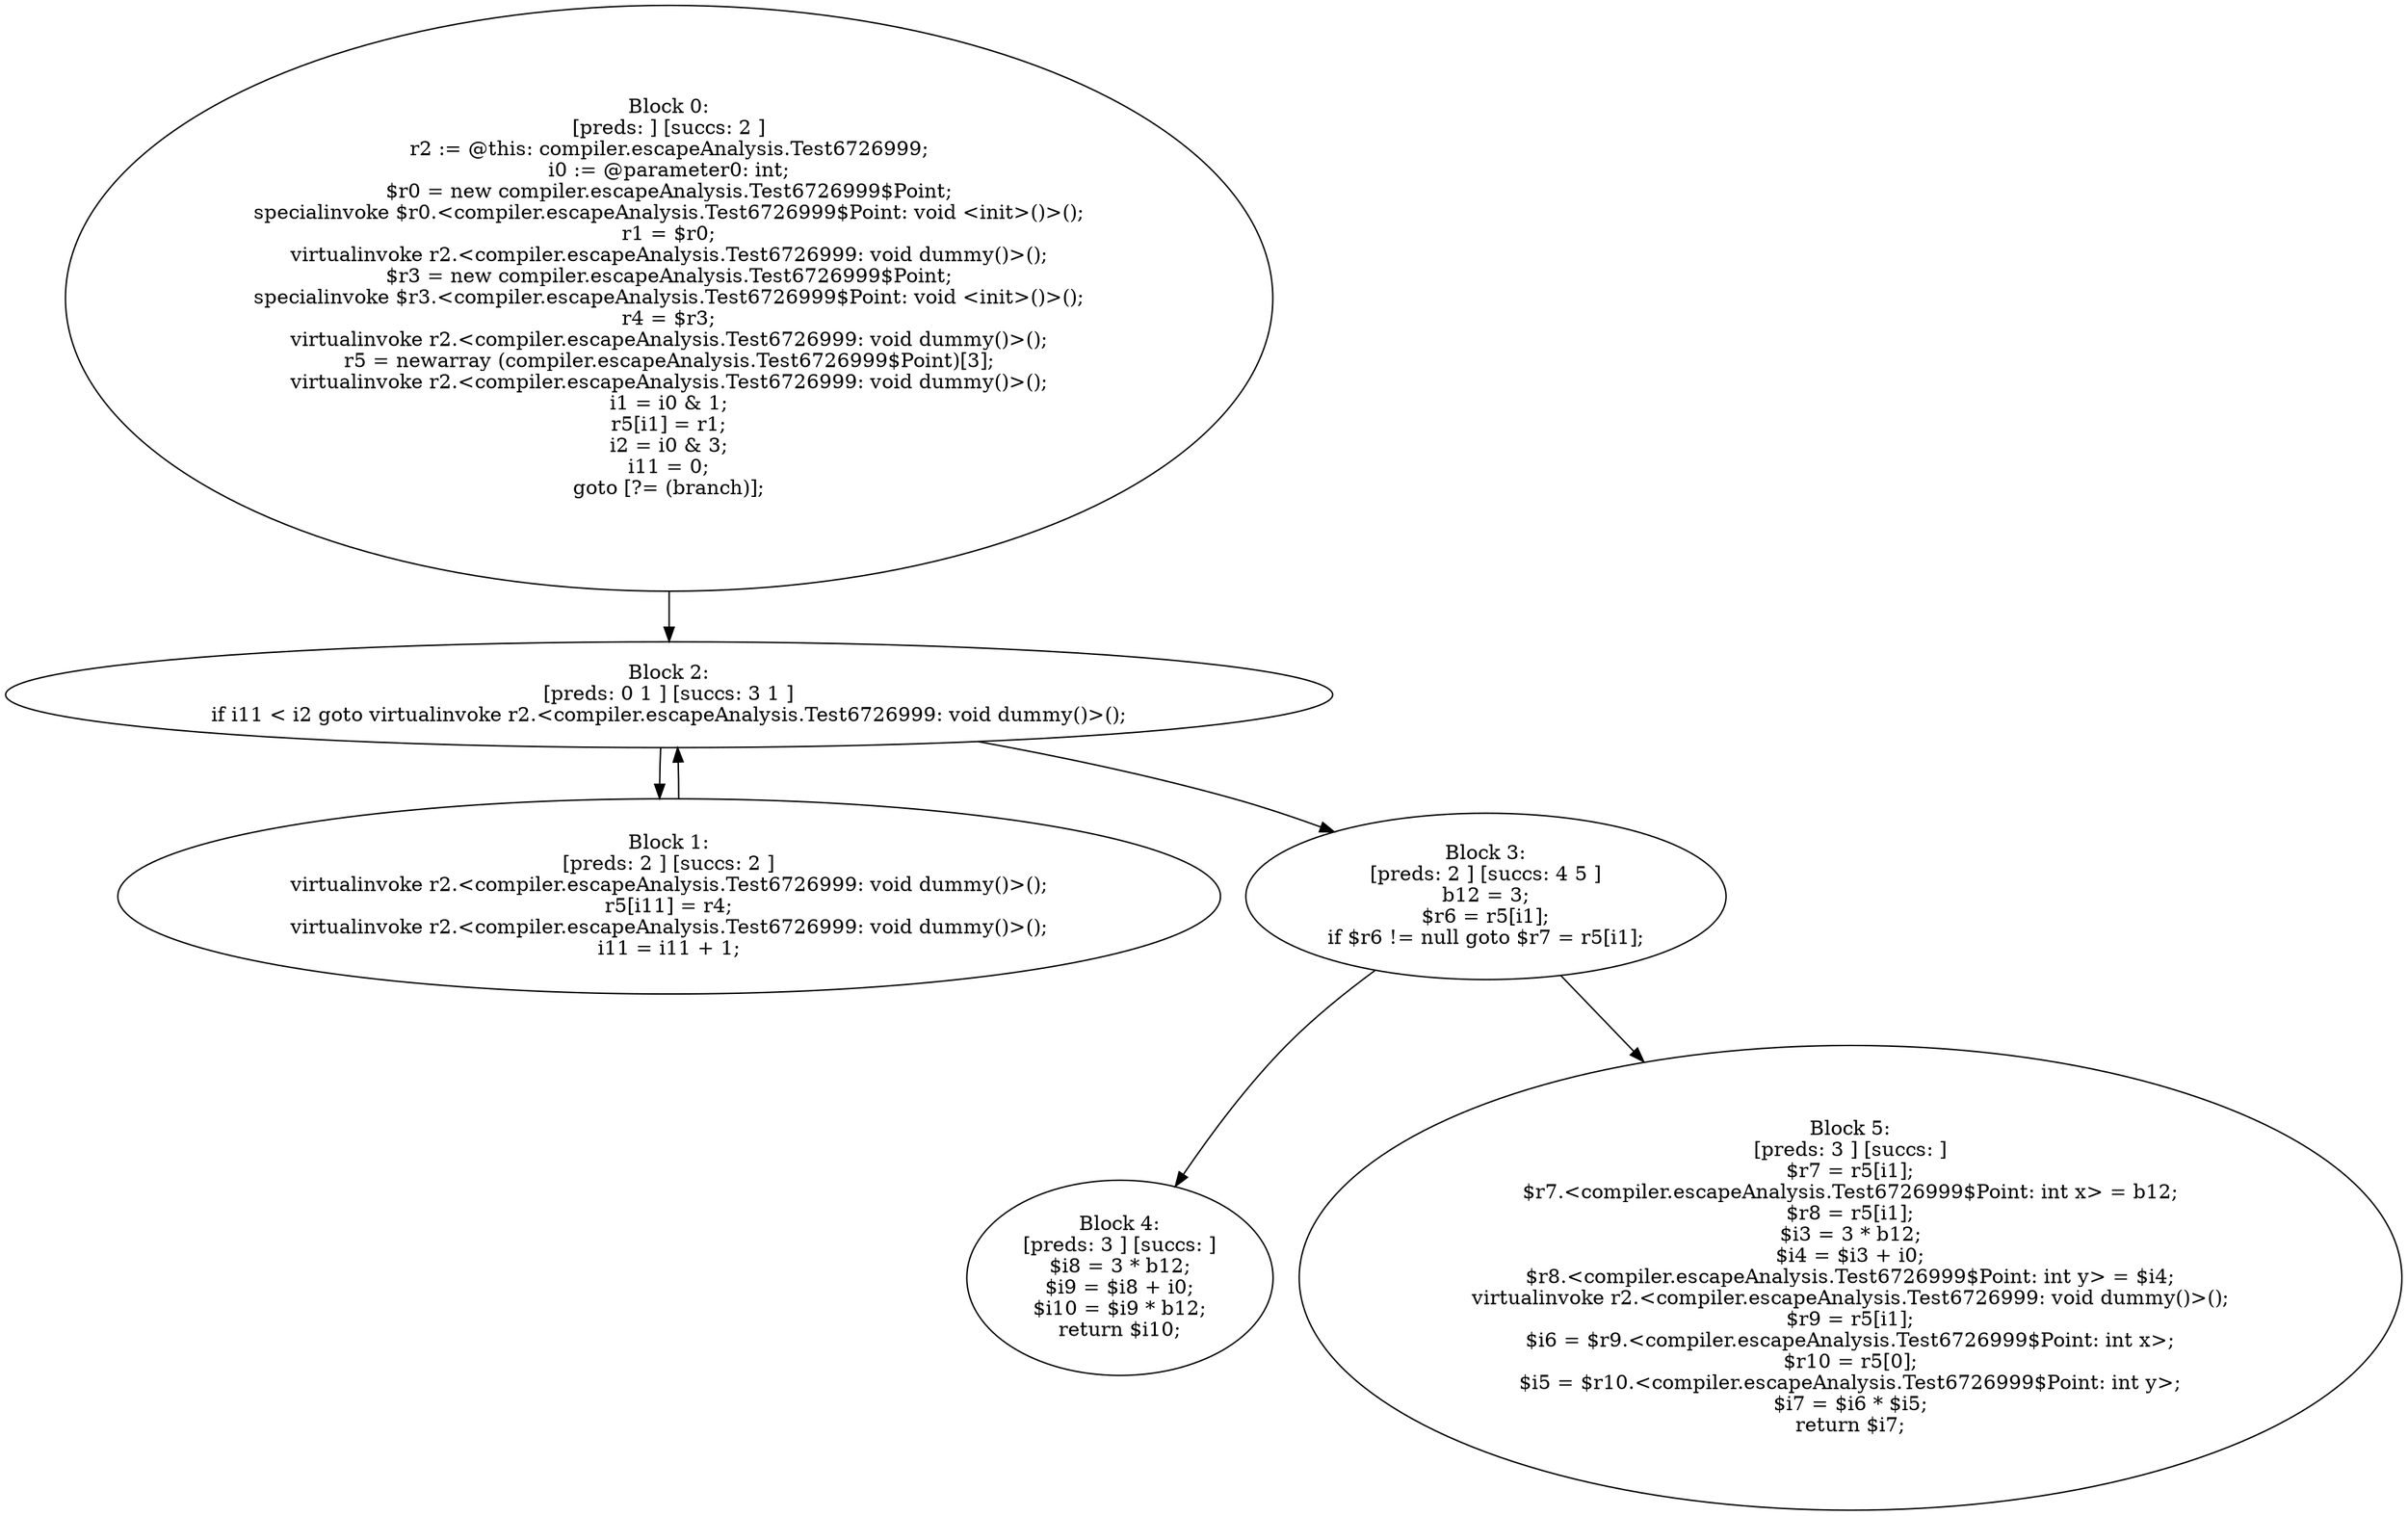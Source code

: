 digraph "unitGraph" {
    "Block 0:
[preds: ] [succs: 2 ]
r2 := @this: compiler.escapeAnalysis.Test6726999;
i0 := @parameter0: int;
$r0 = new compiler.escapeAnalysis.Test6726999$Point;
specialinvoke $r0.<compiler.escapeAnalysis.Test6726999$Point: void <init>()>();
r1 = $r0;
virtualinvoke r2.<compiler.escapeAnalysis.Test6726999: void dummy()>();
$r3 = new compiler.escapeAnalysis.Test6726999$Point;
specialinvoke $r3.<compiler.escapeAnalysis.Test6726999$Point: void <init>()>();
r4 = $r3;
virtualinvoke r2.<compiler.escapeAnalysis.Test6726999: void dummy()>();
r5 = newarray (compiler.escapeAnalysis.Test6726999$Point)[3];
virtualinvoke r2.<compiler.escapeAnalysis.Test6726999: void dummy()>();
i1 = i0 & 1;
r5[i1] = r1;
i2 = i0 & 3;
i11 = 0;
goto [?= (branch)];
"
    "Block 1:
[preds: 2 ] [succs: 2 ]
virtualinvoke r2.<compiler.escapeAnalysis.Test6726999: void dummy()>();
r5[i11] = r4;
virtualinvoke r2.<compiler.escapeAnalysis.Test6726999: void dummy()>();
i11 = i11 + 1;
"
    "Block 2:
[preds: 0 1 ] [succs: 3 1 ]
if i11 < i2 goto virtualinvoke r2.<compiler.escapeAnalysis.Test6726999: void dummy()>();
"
    "Block 3:
[preds: 2 ] [succs: 4 5 ]
b12 = 3;
$r6 = r5[i1];
if $r6 != null goto $r7 = r5[i1];
"
    "Block 4:
[preds: 3 ] [succs: ]
$i8 = 3 * b12;
$i9 = $i8 + i0;
$i10 = $i9 * b12;
return $i10;
"
    "Block 5:
[preds: 3 ] [succs: ]
$r7 = r5[i1];
$r7.<compiler.escapeAnalysis.Test6726999$Point: int x> = b12;
$r8 = r5[i1];
$i3 = 3 * b12;
$i4 = $i3 + i0;
$r8.<compiler.escapeAnalysis.Test6726999$Point: int y> = $i4;
virtualinvoke r2.<compiler.escapeAnalysis.Test6726999: void dummy()>();
$r9 = r5[i1];
$i6 = $r9.<compiler.escapeAnalysis.Test6726999$Point: int x>;
$r10 = r5[0];
$i5 = $r10.<compiler.escapeAnalysis.Test6726999$Point: int y>;
$i7 = $i6 * $i5;
return $i7;
"
    "Block 0:
[preds: ] [succs: 2 ]
r2 := @this: compiler.escapeAnalysis.Test6726999;
i0 := @parameter0: int;
$r0 = new compiler.escapeAnalysis.Test6726999$Point;
specialinvoke $r0.<compiler.escapeAnalysis.Test6726999$Point: void <init>()>();
r1 = $r0;
virtualinvoke r2.<compiler.escapeAnalysis.Test6726999: void dummy()>();
$r3 = new compiler.escapeAnalysis.Test6726999$Point;
specialinvoke $r3.<compiler.escapeAnalysis.Test6726999$Point: void <init>()>();
r4 = $r3;
virtualinvoke r2.<compiler.escapeAnalysis.Test6726999: void dummy()>();
r5 = newarray (compiler.escapeAnalysis.Test6726999$Point)[3];
virtualinvoke r2.<compiler.escapeAnalysis.Test6726999: void dummy()>();
i1 = i0 & 1;
r5[i1] = r1;
i2 = i0 & 3;
i11 = 0;
goto [?= (branch)];
"->"Block 2:
[preds: 0 1 ] [succs: 3 1 ]
if i11 < i2 goto virtualinvoke r2.<compiler.escapeAnalysis.Test6726999: void dummy()>();
";
    "Block 1:
[preds: 2 ] [succs: 2 ]
virtualinvoke r2.<compiler.escapeAnalysis.Test6726999: void dummy()>();
r5[i11] = r4;
virtualinvoke r2.<compiler.escapeAnalysis.Test6726999: void dummy()>();
i11 = i11 + 1;
"->"Block 2:
[preds: 0 1 ] [succs: 3 1 ]
if i11 < i2 goto virtualinvoke r2.<compiler.escapeAnalysis.Test6726999: void dummy()>();
";
    "Block 2:
[preds: 0 1 ] [succs: 3 1 ]
if i11 < i2 goto virtualinvoke r2.<compiler.escapeAnalysis.Test6726999: void dummy()>();
"->"Block 3:
[preds: 2 ] [succs: 4 5 ]
b12 = 3;
$r6 = r5[i1];
if $r6 != null goto $r7 = r5[i1];
";
    "Block 2:
[preds: 0 1 ] [succs: 3 1 ]
if i11 < i2 goto virtualinvoke r2.<compiler.escapeAnalysis.Test6726999: void dummy()>();
"->"Block 1:
[preds: 2 ] [succs: 2 ]
virtualinvoke r2.<compiler.escapeAnalysis.Test6726999: void dummy()>();
r5[i11] = r4;
virtualinvoke r2.<compiler.escapeAnalysis.Test6726999: void dummy()>();
i11 = i11 + 1;
";
    "Block 3:
[preds: 2 ] [succs: 4 5 ]
b12 = 3;
$r6 = r5[i1];
if $r6 != null goto $r7 = r5[i1];
"->"Block 4:
[preds: 3 ] [succs: ]
$i8 = 3 * b12;
$i9 = $i8 + i0;
$i10 = $i9 * b12;
return $i10;
";
    "Block 3:
[preds: 2 ] [succs: 4 5 ]
b12 = 3;
$r6 = r5[i1];
if $r6 != null goto $r7 = r5[i1];
"->"Block 5:
[preds: 3 ] [succs: ]
$r7 = r5[i1];
$r7.<compiler.escapeAnalysis.Test6726999$Point: int x> = b12;
$r8 = r5[i1];
$i3 = 3 * b12;
$i4 = $i3 + i0;
$r8.<compiler.escapeAnalysis.Test6726999$Point: int y> = $i4;
virtualinvoke r2.<compiler.escapeAnalysis.Test6726999: void dummy()>();
$r9 = r5[i1];
$i6 = $r9.<compiler.escapeAnalysis.Test6726999$Point: int x>;
$r10 = r5[0];
$i5 = $r10.<compiler.escapeAnalysis.Test6726999$Point: int y>;
$i7 = $i6 * $i5;
return $i7;
";
}
